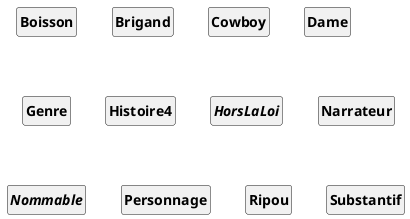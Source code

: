 @startuml

'UML GENERE PAR CODE :)

skinparam style strictuml
skinparam classAttributeIconSize 0
skinparam classFontStyle Bold
hide empty members



CLASS Boisson{
}
CLASS Brigand{
}
CLASS Cowboy{
}
CLASS Dame{
}
ENUM Genre{
}
CLASS Histoire4{
}
INTERFACE HorsLaLoi{
}
CLASS Narrateur{
}
INTERFACE Nommable{
}
CLASS Personnage{
}
CLASS Ripou{
}
CLASS Substantif{
}

@enduml
